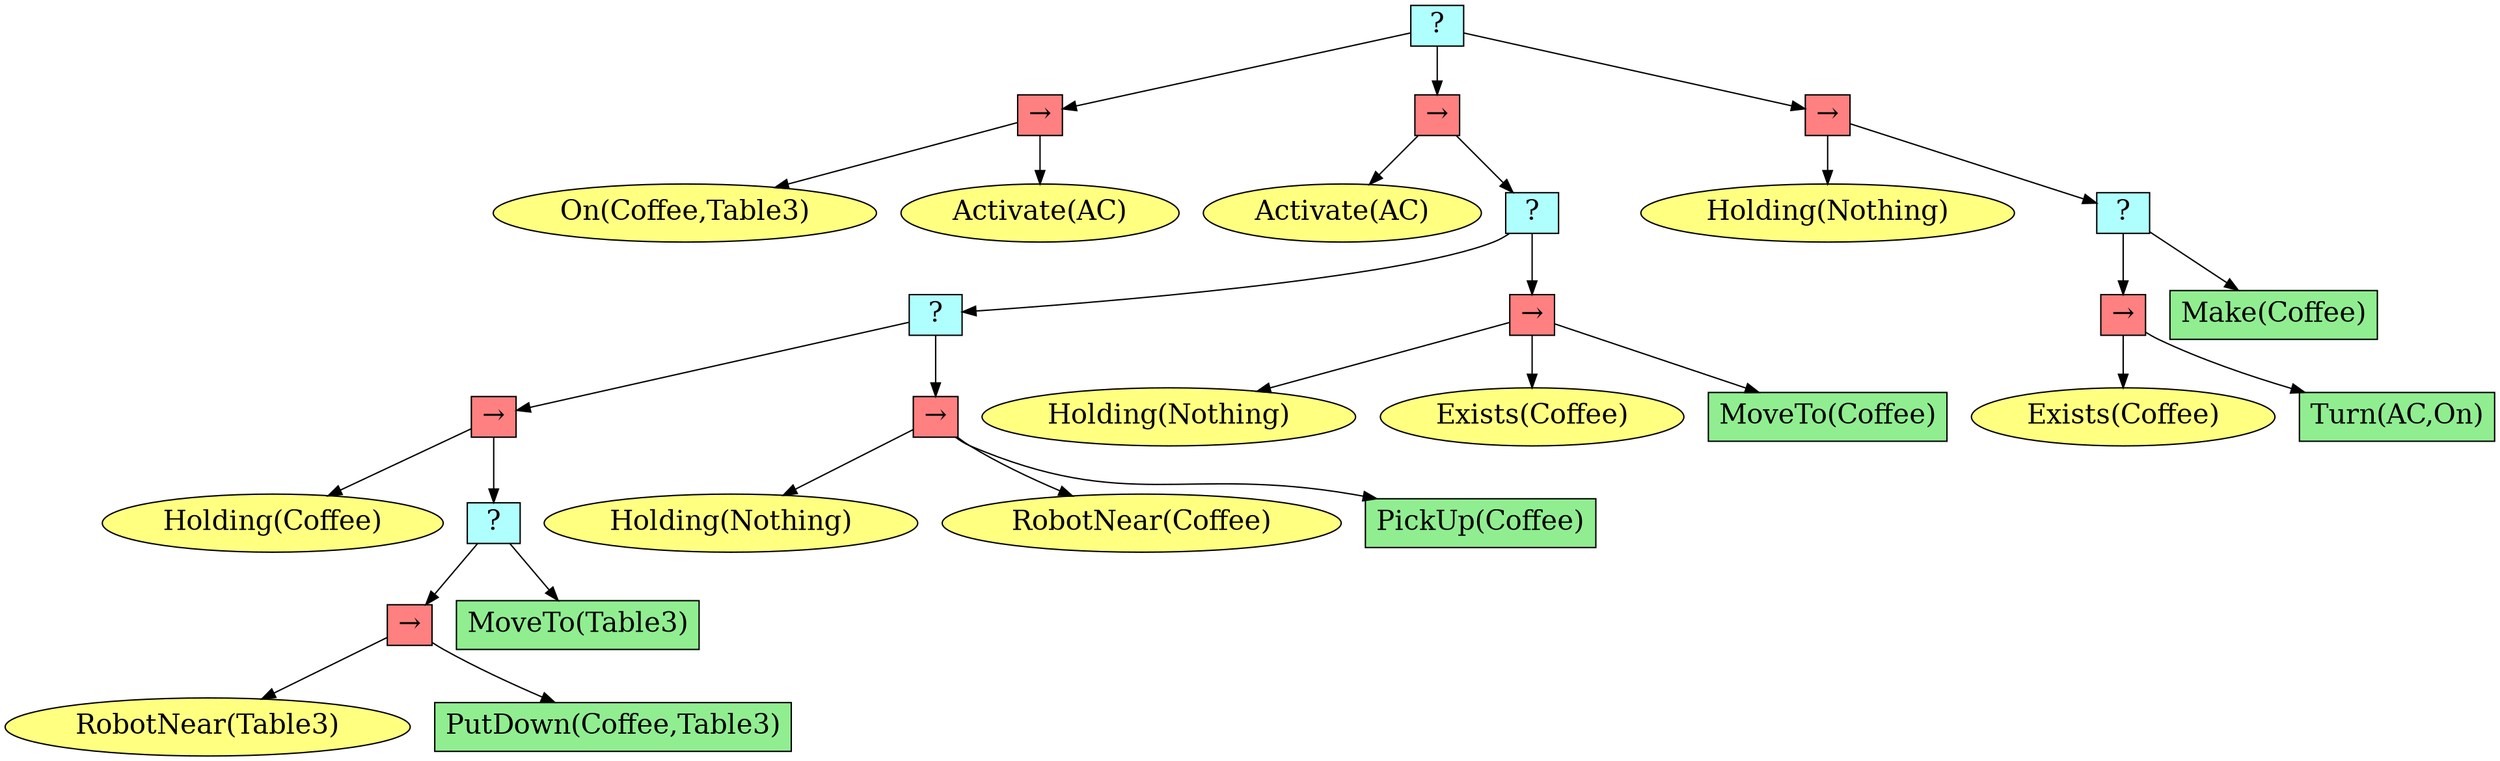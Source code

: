 digraph pastafarianism {
ordering=out;
graph [fontname="times-roman"];
node [fontname="times-roman"];
edge [fontname="times-roman"];
"40d96e6e-f017-47f1-b045-ea39ed35e793" [fillcolor="#B0FFFF", fontcolor=black, fontsize=20, height=0.01, label=" ? ", shape=box, style=filled, width=0.01];
"39f95e0f-c5ad-485e-a5ed-3ec96b5ad5d9" [fillcolor="#FF8080", fontcolor=black, fontsize=20, height=0.01, label="&rarr;", shape=box, style=filled, width=0.01];
"40d96e6e-f017-47f1-b045-ea39ed35e793" -> "39f95e0f-c5ad-485e-a5ed-3ec96b5ad5d9";
"70feaf1a-8af5-4c74-aabb-561acfc43530" [fillcolor="#FFFF80", fontcolor=black, fontsize=20, label="On(Coffee,Table3)", shape=ellipse, style=filled];
"39f95e0f-c5ad-485e-a5ed-3ec96b5ad5d9" -> "70feaf1a-8af5-4c74-aabb-561acfc43530";
"87415fd5-b1ce-42e8-ad00-895939998f91" [fillcolor="#FFFF80", fontcolor=black, fontsize=20, label="Activate(AC)", shape=ellipse, style=filled];
"39f95e0f-c5ad-485e-a5ed-3ec96b5ad5d9" -> "87415fd5-b1ce-42e8-ad00-895939998f91";
"d03be1c2-f787-496b-a1dc-f2af9ec79a14" [fillcolor="#FF8080", fontcolor=black, fontsize=20, height=0.01, label="&rarr;", shape=box, style=filled, width=0.01];
"40d96e6e-f017-47f1-b045-ea39ed35e793" -> "d03be1c2-f787-496b-a1dc-f2af9ec79a14";
"9ba7d4c7-164f-49fa-a9fa-26b5f5db60ec" [fillcolor="#FFFF80", fontcolor=black, fontsize=20, label="Activate(AC)", shape=ellipse, style=filled];
"d03be1c2-f787-496b-a1dc-f2af9ec79a14" -> "9ba7d4c7-164f-49fa-a9fa-26b5f5db60ec";
"94f9e562-efd5-4621-9918-45c8e6b81e74" [fillcolor="#B0FFFF", fontcolor=black, fontsize=20, height=0.01, label=" ? ", shape=box, style=filled, width=0.01];
"d03be1c2-f787-496b-a1dc-f2af9ec79a14" -> "94f9e562-efd5-4621-9918-45c8e6b81e74";
"fee48f38-13d3-46e6-a908-384f66520c66" [fillcolor="#B0FFFF", fontcolor=black, fontsize=20, height=0.01, label=" ? ", shape=box, style=filled, width=0.01];
"94f9e562-efd5-4621-9918-45c8e6b81e74" -> "fee48f38-13d3-46e6-a908-384f66520c66";
"02331bc6-d342-45c8-8819-0e1af96a8849" [fillcolor="#FF8080", fontcolor=black, fontsize=20, height=0.01, label="&rarr;", shape=box, style=filled, width=0.01];
"fee48f38-13d3-46e6-a908-384f66520c66" -> "02331bc6-d342-45c8-8819-0e1af96a8849";
"d4fddffe-086e-4568-a979-3977a3ec776e" [fillcolor="#FFFF80", fontcolor=black, fontsize=20, label="Holding(Coffee)", shape=ellipse, style=filled];
"02331bc6-d342-45c8-8819-0e1af96a8849" -> "d4fddffe-086e-4568-a979-3977a3ec776e";
"1881fc75-9366-47d9-b159-01e662043d64" [fillcolor="#B0FFFF", fontcolor=black, fontsize=20, height=0.01, label=" ? ", shape=box, style=filled, width=0.01];
"02331bc6-d342-45c8-8819-0e1af96a8849" -> "1881fc75-9366-47d9-b159-01e662043d64";
"4d900d99-60f9-41fa-a7b6-ea96b367d318" [fillcolor="#FF8080", fontcolor=black, fontsize=20, height=0.01, label="&rarr;", shape=box, style=filled, width=0.01];
"1881fc75-9366-47d9-b159-01e662043d64" -> "4d900d99-60f9-41fa-a7b6-ea96b367d318";
"712e3908-0825-4aef-82c9-341d560eb55d" [fillcolor="#FFFF80", fontcolor=black, fontsize=20, label="RobotNear(Table3)", shape=ellipse, style=filled];
"4d900d99-60f9-41fa-a7b6-ea96b367d318" -> "712e3908-0825-4aef-82c9-341d560eb55d";
"6c966f39-e3bc-4025-bcbb-1533ca1a0537" [fillcolor=lightgreen, fontcolor=black, fontsize=20, label="PutDown(Coffee,Table3)", shape=box, style=filled];
"4d900d99-60f9-41fa-a7b6-ea96b367d318" -> "6c966f39-e3bc-4025-bcbb-1533ca1a0537";
"1153b8ec-3f32-4dfc-b597-c5e52ce059b2" [fillcolor=lightgreen, fontcolor=black, fontsize=20, label="MoveTo(Table3)", shape=box, style=filled];
"1881fc75-9366-47d9-b159-01e662043d64" -> "1153b8ec-3f32-4dfc-b597-c5e52ce059b2";
"c72324f7-5af9-47f1-a2eb-cf318114dbb9" [fillcolor="#FF8080", fontcolor=black, fontsize=20, height=0.01, label="&rarr;", shape=box, style=filled, width=0.01];
"fee48f38-13d3-46e6-a908-384f66520c66" -> "c72324f7-5af9-47f1-a2eb-cf318114dbb9";
"b83fd74e-a563-4847-a53e-cfaa095a8746" [fillcolor="#FFFF80", fontcolor=black, fontsize=20, label="Holding(Nothing)", shape=ellipse, style=filled];
"c72324f7-5af9-47f1-a2eb-cf318114dbb9" -> "b83fd74e-a563-4847-a53e-cfaa095a8746";
"6781cac6-c231-4472-90e6-476f79049899" [fillcolor="#FFFF80", fontcolor=black, fontsize=20, label="RobotNear(Coffee)", shape=ellipse, style=filled];
"c72324f7-5af9-47f1-a2eb-cf318114dbb9" -> "6781cac6-c231-4472-90e6-476f79049899";
"d7d7f4ef-10ce-4595-8bd2-14d8b89d6c56" [fillcolor=lightgreen, fontcolor=black, fontsize=20, label="PickUp(Coffee)", shape=box, style=filled];
"c72324f7-5af9-47f1-a2eb-cf318114dbb9" -> "d7d7f4ef-10ce-4595-8bd2-14d8b89d6c56";
"055c8e15-cb65-447e-b779-ac0a8d0df59f" [fillcolor="#FF8080", fontcolor=black, fontsize=20, height=0.01, label="&rarr;", shape=box, style=filled, width=0.01];
"94f9e562-efd5-4621-9918-45c8e6b81e74" -> "055c8e15-cb65-447e-b779-ac0a8d0df59f";
"c4df0c44-3141-4850-bfd1-75b1a0277998" [fillcolor="#FFFF80", fontcolor=black, fontsize=20, label="Holding(Nothing)", shape=ellipse, style=filled];
"055c8e15-cb65-447e-b779-ac0a8d0df59f" -> "c4df0c44-3141-4850-bfd1-75b1a0277998";
"114c61b8-a325-47dd-9c8b-91c153b71d09" [fillcolor="#FFFF80", fontcolor=black, fontsize=20, label="Exists(Coffee)", shape=ellipse, style=filled];
"055c8e15-cb65-447e-b779-ac0a8d0df59f" -> "114c61b8-a325-47dd-9c8b-91c153b71d09";
"401531bc-1919-48b1-9d5e-796f582d1b6d" [fillcolor=lightgreen, fontcolor=black, fontsize=20, label="MoveTo(Coffee)", shape=box, style=filled];
"055c8e15-cb65-447e-b779-ac0a8d0df59f" -> "401531bc-1919-48b1-9d5e-796f582d1b6d";
"63ed2ed0-f67e-4009-8327-aed50e896072" [fillcolor="#FF8080", fontcolor=black, fontsize=20, height=0.01, label="&rarr;", shape=box, style=filled, width=0.01];
"40d96e6e-f017-47f1-b045-ea39ed35e793" -> "63ed2ed0-f67e-4009-8327-aed50e896072";
"6e16e691-6402-464b-8d98-0975d803dcff" [fillcolor="#FFFF80", fontcolor=black, fontsize=20, label="Holding(Nothing)", shape=ellipse, style=filled];
"63ed2ed0-f67e-4009-8327-aed50e896072" -> "6e16e691-6402-464b-8d98-0975d803dcff";
"6932352c-b567-4a65-8966-d6ef2573fa6b" [fillcolor="#B0FFFF", fontcolor=black, fontsize=20, height=0.01, label=" ? ", shape=box, style=filled, width=0.01];
"63ed2ed0-f67e-4009-8327-aed50e896072" -> "6932352c-b567-4a65-8966-d6ef2573fa6b";
"d18984df-5ecc-4ed8-9d2d-813dfdb460c7" [fillcolor="#FF8080", fontcolor=black, fontsize=20, height=0.01, label="&rarr;", shape=box, style=filled, width=0.01];
"6932352c-b567-4a65-8966-d6ef2573fa6b" -> "d18984df-5ecc-4ed8-9d2d-813dfdb460c7";
"638dfec6-5d3c-4110-b8ea-479a51d3cf0c" [fillcolor="#FFFF80", fontcolor=black, fontsize=20, label="Exists(Coffee)", shape=ellipse, style=filled];
"d18984df-5ecc-4ed8-9d2d-813dfdb460c7" -> "638dfec6-5d3c-4110-b8ea-479a51d3cf0c";
"c0f40bdc-9a97-4e8b-bc93-c50c67c64dab" [fillcolor=lightgreen, fontcolor=black, fontsize=20, label="Turn(AC,On)", shape=box, style=filled];
"d18984df-5ecc-4ed8-9d2d-813dfdb460c7" -> "c0f40bdc-9a97-4e8b-bc93-c50c67c64dab";
"b11c4785-50f1-4fab-9135-22cfdeffc213" [fillcolor=lightgreen, fontcolor=black, fontsize=20, label="Make(Coffee)", shape=box, style=filled];
"6932352c-b567-4a65-8966-d6ef2573fa6b" -> "b11c4785-50f1-4fab-9135-22cfdeffc213";
}
